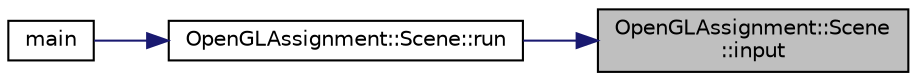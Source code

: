 digraph "OpenGLAssignment::Scene::input"
{
 // LATEX_PDF_SIZE
  edge [fontname="Helvetica",fontsize="10",labelfontname="Helvetica",labelfontsize="10"];
  node [fontname="Helvetica",fontsize="10",shape=record];
  rankdir="RL";
  Node1 [label="OpenGLAssignment::Scene\l::input",height=0.2,width=0.4,color="black", fillcolor="grey75", style="filled", fontcolor="black",tooltip="Handle the input."];
  Node1 -> Node2 [dir="back",color="midnightblue",fontsize="10",style="solid",fontname="Helvetica"];
  Node2 [label="OpenGLAssignment::Scene::run",height=0.2,width=0.4,color="black", fillcolor="white", style="filled",URL="$class_open_g_l_assignment_1_1_scene.html#a1c61c5bc598a3dd828f9457cf294b1bb",tooltip="Scene loop."];
  Node2 -> Node3 [dir="back",color="midnightblue",fontsize="10",style="solid",fontname="Helvetica"];
  Node3 [label="main",height=0.2,width=0.4,color="black", fillcolor="white", style="filled",URL="$main_8cpp.html#ae66f6b31b5ad750f1fe042a706a4e3d4",tooltip=" "];
}
